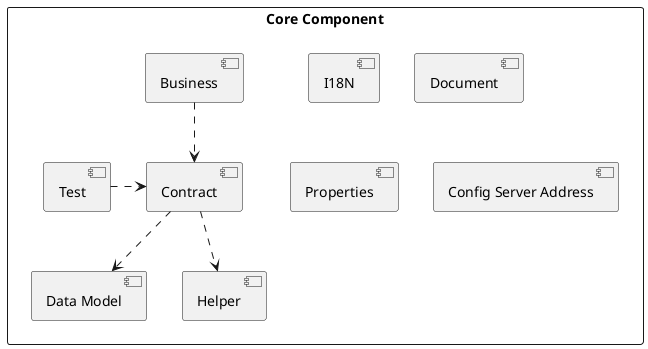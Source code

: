 @startuml
skinparam shadowing false
rectangle "Core Component" as coreComponent {

    together {
        component "I18N" as i18n
        component "Document" as coreDocument
        component "Properties" as properties
        component "Config Server Address" as configServerAddress
    }

    together {
        component "Data Model" as dataModel
        component "Helper" as helper
        component "Test" as coreTest
        component "Contract" as contract
        component "Business" as coreBusiness
    }

    contract ..> dataModel
    contract ..> helper
    coreBusiness ..> contract
    coreTest .right.> contract
}
@enduml